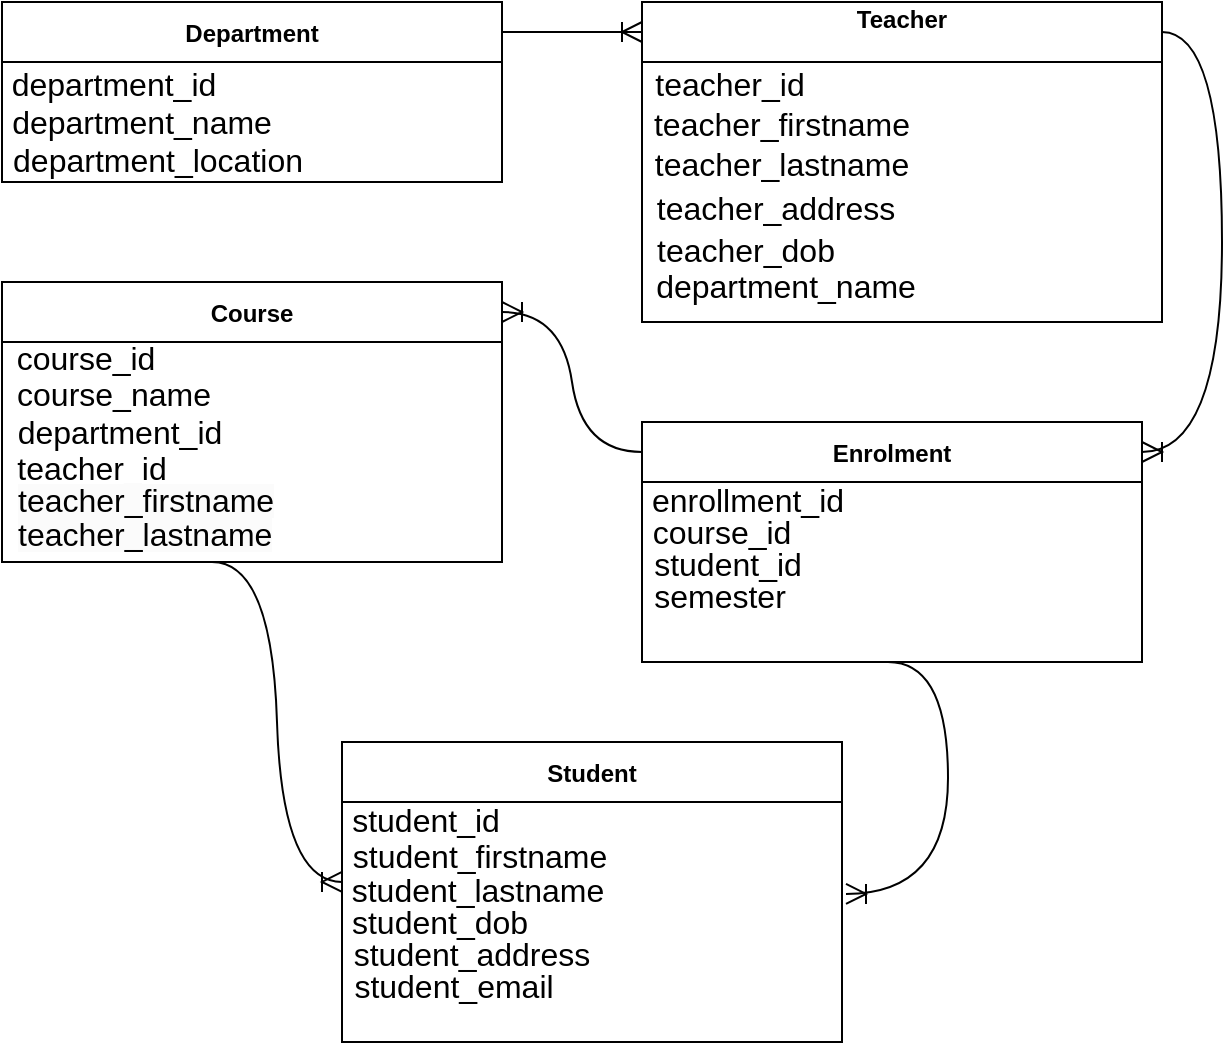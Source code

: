 <mxfile version="23.1.2" type="device">
  <diagram id="R2lEEEUBdFMjLlhIrx00" name="Page-1">
    <mxGraphModel dx="712" dy="736" grid="1" gridSize="10" guides="1" tooltips="1" connect="1" arrows="1" fold="1" page="1" pageScale="1" pageWidth="850" pageHeight="1100" math="0" shadow="0" extFonts="Permanent Marker^https://fonts.googleapis.com/css?family=Permanent+Marker">
      <root>
        <mxCell id="0" />
        <mxCell id="1" parent="0" />
        <mxCell id="4AdipyhfN4XngV5wHGyr-1" value="Teacher&#xa;" style="shape=table;startSize=30;container=1;collapsible=1;childLayout=tableLayout;fixedRows=1;rowLines=0;fontStyle=1;align=center;resizeLast=1;" parent="1" vertex="1">
          <mxGeometry x="430" y="210" width="260" height="30" as="geometry" />
        </mxCell>
        <mxCell id="4AdipyhfN4XngV5wHGyr-2" value="" style="shape=partialRectangle;collapsible=0;dropTarget=0;pointerEvents=0;fillColor=none;points=[[0,0.5],[1,0.5]];portConstraint=eastwest;top=0;left=0;right=0;bottom=0;" parent="4AdipyhfN4XngV5wHGyr-1" vertex="1" visible="0">
          <mxGeometry y="30" width="260" height="30" as="geometry" />
        </mxCell>
        <mxCell id="4AdipyhfN4XngV5wHGyr-3" value="" style="shape=partialRectangle;overflow=hidden;connectable=0;fillColor=none;top=0;left=0;bottom=0;right=0;" parent="4AdipyhfN4XngV5wHGyr-2" vertex="1">
          <mxGeometry width="30" height="30" as="geometry">
            <mxRectangle width="30" height="30" as="alternateBounds" />
          </mxGeometry>
        </mxCell>
        <mxCell id="4AdipyhfN4XngV5wHGyr-4" value="" style="shape=partialRectangle;overflow=hidden;connectable=0;fillColor=none;top=0;left=0;bottom=0;right=0;align=left;spacingLeft=6;" parent="4AdipyhfN4XngV5wHGyr-2" vertex="1">
          <mxGeometry x="30" width="230" height="30" as="geometry">
            <mxRectangle width="230" height="30" as="alternateBounds" />
          </mxGeometry>
        </mxCell>
        <mxCell id="4AdipyhfN4XngV5wHGyr-5" value="Enrolment" style="shape=table;startSize=30;container=1;collapsible=1;childLayout=tableLayout;fixedRows=1;rowLines=0;fontStyle=1;align=center;resizeLast=1;" parent="1" vertex="1">
          <mxGeometry x="430" y="420" width="250" height="30" as="geometry" />
        </mxCell>
        <mxCell id="4AdipyhfN4XngV5wHGyr-6" value="" style="shape=partialRectangle;collapsible=0;dropTarget=0;pointerEvents=0;fillColor=none;points=[[0,0.5],[1,0.5]];portConstraint=eastwest;top=0;left=0;right=0;bottom=1;" parent="4AdipyhfN4XngV5wHGyr-5" vertex="1" visible="0">
          <mxGeometry y="30" width="250" height="30" as="geometry" />
        </mxCell>
        <mxCell id="4AdipyhfN4XngV5wHGyr-7" value="" style="shape=partialRectangle;overflow=hidden;connectable=0;fillColor=none;top=0;left=0;bottom=0;right=0;fontStyle=1;" parent="4AdipyhfN4XngV5wHGyr-6" vertex="1">
          <mxGeometry width="30" height="30" as="geometry">
            <mxRectangle width="30" height="30" as="alternateBounds" />
          </mxGeometry>
        </mxCell>
        <mxCell id="4AdipyhfN4XngV5wHGyr-8" value="" style="shape=partialRectangle;overflow=hidden;connectable=0;fillColor=none;top=0;left=0;bottom=0;right=0;align=left;spacingLeft=6;fontStyle=5;" parent="4AdipyhfN4XngV5wHGyr-6" vertex="1">
          <mxGeometry x="30" width="220" height="30" as="geometry">
            <mxRectangle width="220" height="30" as="alternateBounds" />
          </mxGeometry>
        </mxCell>
        <mxCell id="4AdipyhfN4XngV5wHGyr-9" value="Department" style="shape=table;startSize=30;container=1;collapsible=1;childLayout=tableLayout;fixedRows=1;rowLines=0;fontStyle=1;align=center;resizeLast=1;" parent="1" vertex="1">
          <mxGeometry x="110" y="210" width="250" height="30" as="geometry" />
        </mxCell>
        <mxCell id="4AdipyhfN4XngV5wHGyr-10" value="" style="shape=partialRectangle;collapsible=0;dropTarget=0;pointerEvents=0;fillColor=none;points=[[0,0.5],[1,0.5]];portConstraint=eastwest;top=0;left=0;right=0;bottom=1;" parent="4AdipyhfN4XngV5wHGyr-9" vertex="1" visible="0">
          <mxGeometry y="30" width="250" height="30" as="geometry" />
        </mxCell>
        <mxCell id="4AdipyhfN4XngV5wHGyr-11" value="" style="shape=partialRectangle;overflow=hidden;connectable=0;fillColor=none;top=0;left=0;bottom=0;right=0;fontStyle=1;" parent="4AdipyhfN4XngV5wHGyr-10" vertex="1">
          <mxGeometry width="30" height="30" as="geometry">
            <mxRectangle width="30" height="30" as="alternateBounds" />
          </mxGeometry>
        </mxCell>
        <mxCell id="4AdipyhfN4XngV5wHGyr-12" value="" style="shape=partialRectangle;overflow=hidden;connectable=0;fillColor=none;top=0;left=0;bottom=0;right=0;align=left;spacingLeft=6;fontStyle=5;" parent="4AdipyhfN4XngV5wHGyr-10" vertex="1">
          <mxGeometry x="30" width="220" height="30" as="geometry">
            <mxRectangle width="220" height="30" as="alternateBounds" />
          </mxGeometry>
        </mxCell>
        <mxCell id="4AdipyhfN4XngV5wHGyr-13" value="Student" style="shape=table;startSize=30;container=1;collapsible=1;childLayout=tableLayout;fixedRows=1;rowLines=0;fontStyle=1;align=center;resizeLast=1;" parent="1" vertex="1">
          <mxGeometry x="280" y="580" width="250" height="30" as="geometry" />
        </mxCell>
        <mxCell id="4AdipyhfN4XngV5wHGyr-14" value="" style="shape=partialRectangle;collapsible=0;dropTarget=0;pointerEvents=0;fillColor=none;points=[[0,0.5],[1,0.5]];portConstraint=eastwest;top=0;left=0;right=0;bottom=1;" parent="4AdipyhfN4XngV5wHGyr-13" vertex="1" visible="0">
          <mxGeometry y="30" width="250" height="30" as="geometry" />
        </mxCell>
        <mxCell id="4AdipyhfN4XngV5wHGyr-15" value="" style="shape=partialRectangle;overflow=hidden;connectable=0;fillColor=none;top=0;left=0;bottom=0;right=0;fontStyle=1;" parent="4AdipyhfN4XngV5wHGyr-14" vertex="1">
          <mxGeometry width="30" height="30" as="geometry">
            <mxRectangle width="30" height="30" as="alternateBounds" />
          </mxGeometry>
        </mxCell>
        <mxCell id="4AdipyhfN4XngV5wHGyr-16" value="" style="shape=partialRectangle;overflow=hidden;connectable=0;fillColor=none;top=0;left=0;bottom=0;right=0;align=left;spacingLeft=6;fontStyle=5;" parent="4AdipyhfN4XngV5wHGyr-14" vertex="1">
          <mxGeometry x="30" width="220" height="30" as="geometry">
            <mxRectangle width="220" height="30" as="alternateBounds" />
          </mxGeometry>
        </mxCell>
        <mxCell id="4AdipyhfN4XngV5wHGyr-17" value="Course" style="shape=table;startSize=30;container=1;collapsible=1;childLayout=tableLayout;fixedRows=1;rowLines=0;fontStyle=1;align=center;resizeLast=1;" parent="1" vertex="1">
          <mxGeometry x="110" y="350" width="250" height="30" as="geometry" />
        </mxCell>
        <mxCell id="4AdipyhfN4XngV5wHGyr-18" value="" style="shape=partialRectangle;collapsible=0;dropTarget=0;pointerEvents=0;fillColor=none;points=[[0,0.5],[1,0.5]];portConstraint=eastwest;top=0;left=0;right=0;bottom=1;" parent="4AdipyhfN4XngV5wHGyr-17" vertex="1" visible="0">
          <mxGeometry y="30" width="250" height="30" as="geometry" />
        </mxCell>
        <mxCell id="4AdipyhfN4XngV5wHGyr-19" value="" style="shape=partialRectangle;overflow=hidden;connectable=0;fillColor=none;top=0;left=0;bottom=0;right=0;fontStyle=1;" parent="4AdipyhfN4XngV5wHGyr-18" vertex="1">
          <mxGeometry width="30" height="30" as="geometry">
            <mxRectangle width="30" height="30" as="alternateBounds" />
          </mxGeometry>
        </mxCell>
        <mxCell id="4AdipyhfN4XngV5wHGyr-20" value="" style="shape=partialRectangle;overflow=hidden;connectable=0;fillColor=none;top=0;left=0;bottom=0;right=0;align=left;spacingLeft=6;fontStyle=5;" parent="4AdipyhfN4XngV5wHGyr-18" vertex="1">
          <mxGeometry x="30" width="220" height="30" as="geometry">
            <mxRectangle width="220" height="30" as="alternateBounds" />
          </mxGeometry>
        </mxCell>
        <mxCell id="4AdipyhfN4XngV5wHGyr-21" value="" style="edgeStyle=entityRelationEdgeStyle;fontSize=12;html=1;endArrow=ERoneToMany;rounded=0;curved=1;startSize=8;endSize=8;entryX=1;entryY=0.5;entryDx=0;entryDy=0;" parent="1" source="4AdipyhfN4XngV5wHGyr-1" target="4AdipyhfN4XngV5wHGyr-5" edge="1">
          <mxGeometry width="100" height="100" relative="1" as="geometry">
            <mxPoint x="552.5" y="240" as="sourcePoint" />
            <mxPoint x="557.5" y="310" as="targetPoint" />
            <Array as="points">
              <mxPoint x="632.5" y="280" />
              <mxPoint x="332.5" y="250" />
              <mxPoint x="402.5" y="250" />
              <mxPoint x="362.5" y="250" />
              <mxPoint x="472.5" y="320" />
              <mxPoint x="612.5" y="300" />
              <mxPoint x="662.5" y="230" />
            </Array>
          </mxGeometry>
        </mxCell>
        <mxCell id="4AdipyhfN4XngV5wHGyr-23" value="" style="edgeStyle=entityRelationEdgeStyle;fontSize=12;html=1;endArrow=ERoneToMany;rounded=0;curved=1;startSize=8;endSize=8;entryX=0;entryY=0.5;entryDx=0;entryDy=0;" parent="1" source="4AdipyhfN4XngV5wHGyr-9" target="4AdipyhfN4XngV5wHGyr-1" edge="1">
          <mxGeometry width="100" height="100" relative="1" as="geometry">
            <mxPoint x="370" y="230" as="sourcePoint" />
            <mxPoint x="370" y="297" as="targetPoint" />
          </mxGeometry>
        </mxCell>
        <mxCell id="4AdipyhfN4XngV5wHGyr-24" value="" style="edgeStyle=entityRelationEdgeStyle;fontSize=12;html=1;endArrow=ERoneToMany;rounded=0;curved=1;startSize=8;endSize=8;entryX=1;entryY=0.5;entryDx=0;entryDy=0;exitX=0;exitY=0.5;exitDx=0;exitDy=0;" parent="1" source="4AdipyhfN4XngV5wHGyr-5" target="4AdipyhfN4XngV5wHGyr-17" edge="1">
          <mxGeometry width="100" height="100" relative="1" as="geometry">
            <mxPoint x="382" y="360" as="sourcePoint" />
            <mxPoint x="390" y="427" as="targetPoint" />
          </mxGeometry>
        </mxCell>
        <mxCell id="4AdipyhfN4XngV5wHGyr-27" value="&lt;br&gt;&lt;br&gt;" style="rounded=0;whiteSpace=wrap;html=1;fontSize=16;" parent="1" vertex="1">
          <mxGeometry x="110" y="240" width="250" height="60" as="geometry" />
        </mxCell>
        <mxCell id="4AdipyhfN4XngV5wHGyr-28" value="" style="rounded=0;whiteSpace=wrap;html=1;fontSize=16;" parent="1" vertex="1">
          <mxGeometry x="430" y="240" width="260" height="130" as="geometry" />
        </mxCell>
        <mxCell id="4AdipyhfN4XngV5wHGyr-29" value="" style="rounded=0;whiteSpace=wrap;html=1;fontSize=16;" parent="1" vertex="1">
          <mxGeometry x="430" y="450" width="250" height="90" as="geometry" />
        </mxCell>
        <mxCell id="4AdipyhfN4XngV5wHGyr-30" value="" style="rounded=0;whiteSpace=wrap;html=1;fontSize=16;" parent="1" vertex="1">
          <mxGeometry x="110" y="380" width="250" height="110" as="geometry" />
        </mxCell>
        <mxCell id="4AdipyhfN4XngV5wHGyr-31" value="" style="rounded=0;whiteSpace=wrap;html=1;fontSize=16;" parent="1" vertex="1">
          <mxGeometry x="280" y="610" width="250" height="120" as="geometry" />
        </mxCell>
        <mxCell id="4AdipyhfN4XngV5wHGyr-32" value="department_id" style="text;html=1;strokeColor=none;fillColor=none;align=center;verticalAlign=middle;whiteSpace=wrap;rounded=0;fontSize=16;" parent="1" vertex="1">
          <mxGeometry x="136" y="236" width="60" height="30" as="geometry" />
        </mxCell>
        <mxCell id="4AdipyhfN4XngV5wHGyr-33" value="department_name" style="text;html=1;strokeColor=none;fillColor=none;align=center;verticalAlign=middle;whiteSpace=wrap;rounded=0;fontSize=16;" parent="1" vertex="1">
          <mxGeometry x="150" y="255" width="60" height="30" as="geometry" />
        </mxCell>
        <mxCell id="4AdipyhfN4XngV5wHGyr-34" value="department_location" style="text;html=1;strokeColor=none;fillColor=none;align=center;verticalAlign=middle;whiteSpace=wrap;rounded=0;fontSize=16;" parent="1" vertex="1">
          <mxGeometry x="158" y="274" width="60" height="30" as="geometry" />
        </mxCell>
        <mxCell id="4AdipyhfN4XngV5wHGyr-35" value="teacher_id" style="text;html=1;strokeColor=none;fillColor=none;align=center;verticalAlign=middle;whiteSpace=wrap;rounded=0;fontSize=16;" parent="1" vertex="1">
          <mxGeometry x="444" y="236" width="60" height="30" as="geometry" />
        </mxCell>
        <mxCell id="4AdipyhfN4XngV5wHGyr-36" value="teacher_firstname" style="text;html=1;strokeColor=none;fillColor=none;align=center;verticalAlign=middle;whiteSpace=wrap;rounded=0;fontSize=16;" parent="1" vertex="1">
          <mxGeometry x="470" y="256" width="60" height="30" as="geometry" />
        </mxCell>
        <mxCell id="4AdipyhfN4XngV5wHGyr-37" value="teacher_lastname" style="text;html=1;strokeColor=none;fillColor=none;align=center;verticalAlign=middle;whiteSpace=wrap;rounded=0;fontSize=16;" parent="1" vertex="1">
          <mxGeometry x="470" y="276" width="60" height="30" as="geometry" />
        </mxCell>
        <mxCell id="4AdipyhfN4XngV5wHGyr-41" value="enrollment_id" style="text;html=1;strokeColor=none;fillColor=none;align=center;verticalAlign=middle;whiteSpace=wrap;rounded=0;fontSize=16;" parent="1" vertex="1">
          <mxGeometry x="453" y="444" width="60" height="30" as="geometry" />
        </mxCell>
        <mxCell id="4AdipyhfN4XngV5wHGyr-42" value="course_id" style="text;html=1;strokeColor=none;fillColor=none;align=center;verticalAlign=middle;whiteSpace=wrap;rounded=0;fontSize=16;" parent="1" vertex="1">
          <mxGeometry x="440" y="460" width="60" height="30" as="geometry" />
        </mxCell>
        <mxCell id="4AdipyhfN4XngV5wHGyr-44" value="semester" style="text;html=1;strokeColor=none;fillColor=none;align=center;verticalAlign=middle;whiteSpace=wrap;rounded=0;fontSize=16;" parent="1" vertex="1">
          <mxGeometry x="439" y="492" width="60" height="30" as="geometry" />
        </mxCell>
        <mxCell id="4AdipyhfN4XngV5wHGyr-45" value="course_id" style="text;html=1;strokeColor=none;fillColor=none;align=center;verticalAlign=middle;whiteSpace=wrap;rounded=0;fontSize=16;" parent="1" vertex="1">
          <mxGeometry x="122" y="373" width="60" height="30" as="geometry" />
        </mxCell>
        <mxCell id="4AdipyhfN4XngV5wHGyr-47" value="course_name" style="text;html=1;strokeColor=none;fillColor=none;align=center;verticalAlign=middle;whiteSpace=wrap;rounded=0;fontSize=16;" parent="1" vertex="1">
          <mxGeometry x="136" y="391" width="60" height="30" as="geometry" />
        </mxCell>
        <mxCell id="4AdipyhfN4XngV5wHGyr-49" value="student_id" style="text;html=1;strokeColor=none;fillColor=none;align=center;verticalAlign=middle;whiteSpace=wrap;rounded=0;fontSize=16;" parent="1" vertex="1">
          <mxGeometry x="292" y="604" width="60" height="30" as="geometry" />
        </mxCell>
        <mxCell id="4AdipyhfN4XngV5wHGyr-50" value="student_firstname" style="text;html=1;strokeColor=none;fillColor=none;align=center;verticalAlign=middle;whiteSpace=wrap;rounded=0;fontSize=16;" parent="1" vertex="1">
          <mxGeometry x="319" y="622" width="60" height="30" as="geometry" />
        </mxCell>
        <mxCell id="4AdipyhfN4XngV5wHGyr-51" value="student_lastname" style="text;html=1;strokeColor=none;fillColor=none;align=center;verticalAlign=middle;whiteSpace=wrap;rounded=0;fontSize=16;" parent="1" vertex="1">
          <mxGeometry x="318" y="639" width="60" height="30" as="geometry" />
        </mxCell>
        <mxCell id="4AdipyhfN4XngV5wHGyr-52" value="student_email" style="text;html=1;strokeColor=none;fillColor=none;align=center;verticalAlign=middle;whiteSpace=wrap;rounded=0;fontSize=16;" parent="1" vertex="1">
          <mxGeometry x="306" y="687" width="60" height="30" as="geometry" />
        </mxCell>
        <mxCell id="4AdipyhfN4XngV5wHGyr-53" value="student_dob" style="text;html=1;strokeColor=none;fillColor=none;align=center;verticalAlign=middle;whiteSpace=wrap;rounded=0;fontSize=16;" parent="1" vertex="1">
          <mxGeometry x="299" y="655" width="60" height="30" as="geometry" />
        </mxCell>
        <mxCell id="4AdipyhfN4XngV5wHGyr-54" value="student_address" style="text;html=1;strokeColor=none;fillColor=none;align=center;verticalAlign=middle;whiteSpace=wrap;rounded=0;fontSize=16;" parent="1" vertex="1">
          <mxGeometry x="315" y="671" width="60" height="30" as="geometry" />
        </mxCell>
        <mxCell id="4AdipyhfN4XngV5wHGyr-57" value="teacher_address" style="text;html=1;strokeColor=none;fillColor=none;align=center;verticalAlign=middle;whiteSpace=wrap;rounded=0;fontSize=16;" parent="1" vertex="1">
          <mxGeometry x="467" y="298" width="60" height="30" as="geometry" />
        </mxCell>
        <mxCell id="4AdipyhfN4XngV5wHGyr-58" value="teacher_dob" style="text;html=1;strokeColor=none;fillColor=none;align=center;verticalAlign=middle;whiteSpace=wrap;rounded=0;fontSize=16;" parent="1" vertex="1">
          <mxGeometry x="452" y="319" width="60" height="30" as="geometry" />
        </mxCell>
        <mxCell id="4AdipyhfN4XngV5wHGyr-59" value="" style="edgeStyle=entityRelationEdgeStyle;fontSize=12;html=1;endArrow=ERoneToMany;rounded=0;curved=1;startSize=8;endSize=8;entryX=1.008;entryY=0.383;entryDx=0;entryDy=0;entryPerimeter=0;" parent="1" target="4AdipyhfN4XngV5wHGyr-31" edge="1">
          <mxGeometry width="100" height="100" relative="1" as="geometry">
            <mxPoint x="553" y="540" as="sourcePoint" />
            <mxPoint x="543" y="750" as="targetPoint" />
            <Array as="points">
              <mxPoint x="495.5" y="595" />
              <mxPoint x="195.5" y="565" />
              <mxPoint x="265.5" y="565" />
              <mxPoint x="225.5" y="565" />
              <mxPoint x="335.5" y="635" />
              <mxPoint x="475.5" y="615" />
              <mxPoint x="525.5" y="545" />
            </Array>
          </mxGeometry>
        </mxCell>
        <mxCell id="4AdipyhfN4XngV5wHGyr-60" value="" style="edgeStyle=entityRelationEdgeStyle;fontSize=12;html=1;endArrow=ERoneToMany;rounded=0;curved=1;startSize=8;endSize=8;entryX=0;entryY=0.333;entryDx=0;entryDy=0;exitX=0.42;exitY=1;exitDx=0;exitDy=0;exitPerimeter=0;entryPerimeter=0;" parent="1" source="4AdipyhfN4XngV5wHGyr-30" target="4AdipyhfN4XngV5wHGyr-31" edge="1">
          <mxGeometry width="100" height="100" relative="1" as="geometry">
            <mxPoint x="150" y="600" as="sourcePoint" />
            <mxPoint x="140" y="810" as="targetPoint" />
            <Array as="points">
              <mxPoint x="92.5" y="655" />
              <mxPoint x="-207.5" y="625" />
              <mxPoint x="-137.5" y="625" />
              <mxPoint x="-177.5" y="625" />
              <mxPoint x="-67.5" y="695" />
              <mxPoint x="72.5" y="675" />
              <mxPoint x="122.5" y="605" />
            </Array>
          </mxGeometry>
        </mxCell>
        <mxCell id="oBaSnTIxZjzXQm47bmfi-2" value="student_id" style="text;html=1;strokeColor=none;fillColor=none;align=center;verticalAlign=middle;whiteSpace=wrap;rounded=0;fontSize=16;" vertex="1" parent="1">
          <mxGeometry x="443" y="476" width="60" height="30" as="geometry" />
        </mxCell>
        <mxCell id="oBaSnTIxZjzXQm47bmfi-3" value="department_name" style="text;html=1;strokeColor=none;fillColor=none;align=center;verticalAlign=middle;whiteSpace=wrap;rounded=0;fontSize=16;" vertex="1" parent="1">
          <mxGeometry x="472" y="337" width="60" height="30" as="geometry" />
        </mxCell>
        <mxCell id="oBaSnTIxZjzXQm47bmfi-4" value="department_id" style="text;html=1;strokeColor=none;fillColor=none;align=center;verticalAlign=middle;whiteSpace=wrap;rounded=0;fontSize=16;" vertex="1" parent="1">
          <mxGeometry x="139" y="410" width="60" height="30" as="geometry" />
        </mxCell>
        <mxCell id="oBaSnTIxZjzXQm47bmfi-5" value="teacher_id" style="text;html=1;strokeColor=none;fillColor=none;align=center;verticalAlign=middle;whiteSpace=wrap;rounded=0;fontSize=16;" vertex="1" parent="1">
          <mxGeometry x="125" y="428" width="60" height="30" as="geometry" />
        </mxCell>
        <mxCell id="oBaSnTIxZjzXQm47bmfi-6" value="&lt;span style=&quot;color: rgb(0, 0, 0); font-family: Helvetica; font-size: 16px; font-style: normal; font-variant-ligatures: normal; font-variant-caps: normal; font-weight: 400; letter-spacing: normal; orphans: 2; text-align: center; text-indent: 0px; text-transform: none; widows: 2; word-spacing: 0px; -webkit-text-stroke-width: 0px; background-color: rgb(251, 251, 251); text-decoration-thickness: initial; text-decoration-style: initial; text-decoration-color: initial; float: none; display: inline !important;&quot;&gt;teacher_firstname&lt;/span&gt;" style="text;whiteSpace=wrap;html=1;" vertex="1" parent="1">
          <mxGeometry x="116" y="443" width="110" height="40" as="geometry" />
        </mxCell>
        <mxCell id="oBaSnTIxZjzXQm47bmfi-7" value="&lt;span style=&quot;color: rgb(0, 0, 0); font-family: Helvetica; font-size: 16px; font-style: normal; font-variant-ligatures: normal; font-variant-caps: normal; font-weight: 400; letter-spacing: normal; orphans: 2; text-align: center; text-indent: 0px; text-transform: none; widows: 2; word-spacing: 0px; -webkit-text-stroke-width: 0px; background-color: rgb(251, 251, 251); text-decoration-thickness: initial; text-decoration-style: initial; text-decoration-color: initial; float: none; display: inline !important;&quot;&gt;teacher_lastname&lt;/span&gt;" style="text;whiteSpace=wrap;html=1;" vertex="1" parent="1">
          <mxGeometry x="116" y="460" width="110" height="40" as="geometry" />
        </mxCell>
      </root>
    </mxGraphModel>
  </diagram>
</mxfile>
